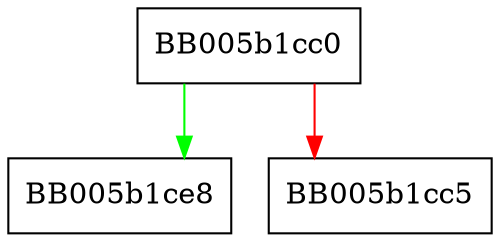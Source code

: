 digraph EVP_MD_CTX_free {
  node [shape="box"];
  graph [splines=ortho];
  BB005b1cc0 -> BB005b1ce8 [color="green"];
  BB005b1cc0 -> BB005b1cc5 [color="red"];
}